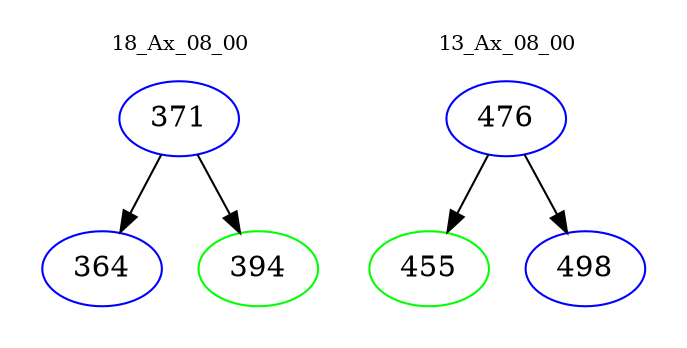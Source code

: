 digraph{
subgraph cluster_0 {
color = white
label = "18_Ax_08_00";
fontsize=10;
T0_371 [label="371", color="blue"]
T0_371 -> T0_364 [color="black"]
T0_364 [label="364", color="blue"]
T0_371 -> T0_394 [color="black"]
T0_394 [label="394", color="green"]
}
subgraph cluster_1 {
color = white
label = "13_Ax_08_00";
fontsize=10;
T1_476 [label="476", color="blue"]
T1_476 -> T1_455 [color="black"]
T1_455 [label="455", color="green"]
T1_476 -> T1_498 [color="black"]
T1_498 [label="498", color="blue"]
}
}
